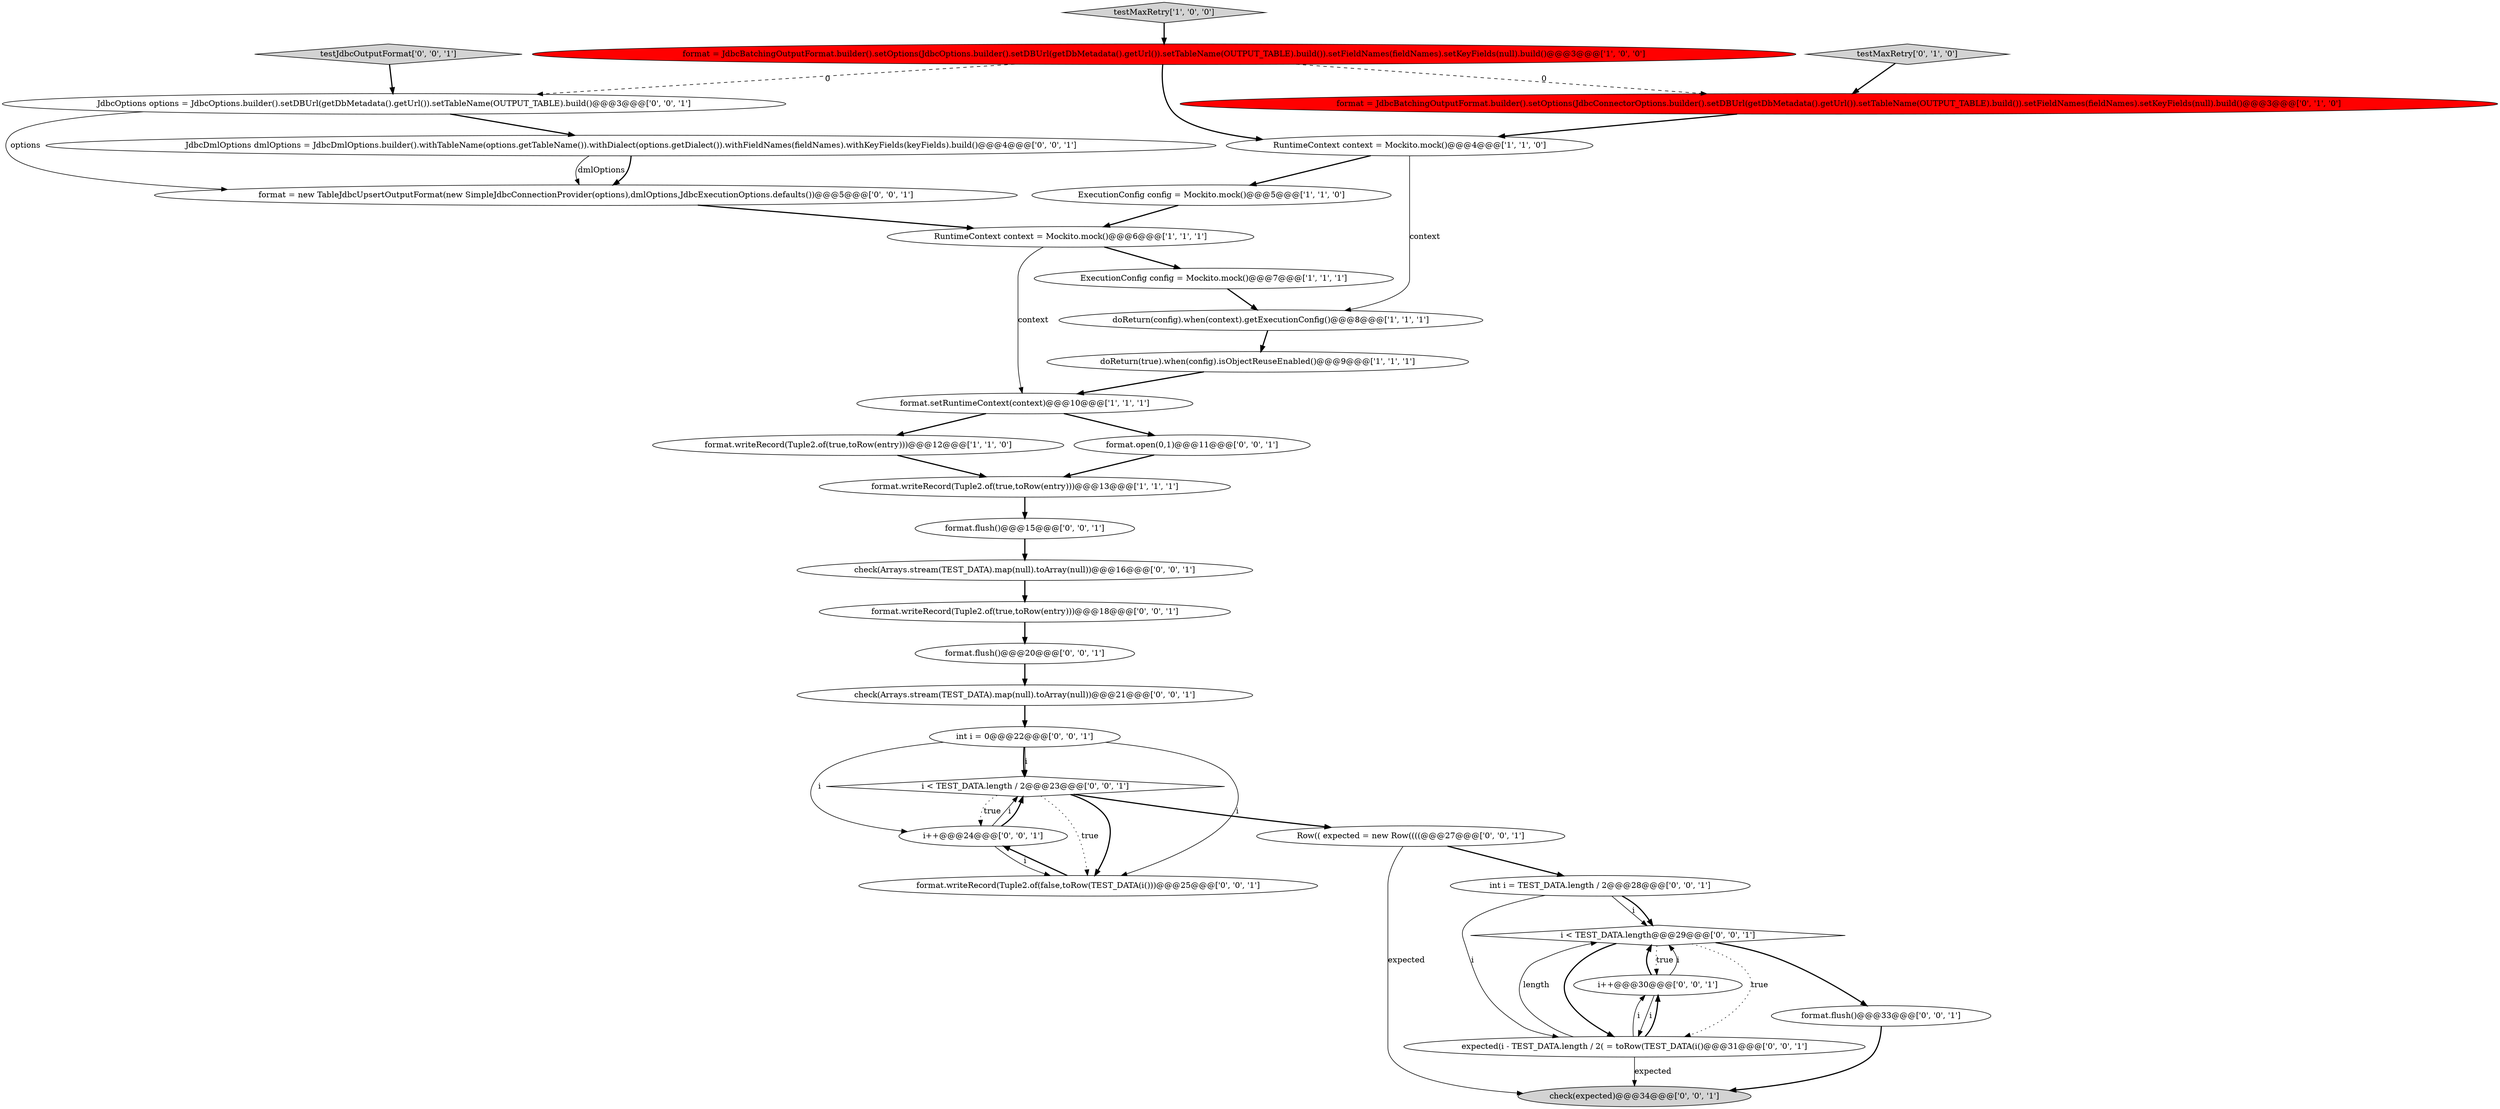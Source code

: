digraph {
2 [style = filled, label = "testMaxRetry['1', '0', '0']", fillcolor = lightgray, shape = diamond image = "AAA0AAABBB1BBB"];
13 [style = filled, label = "format.writeRecord(Tuple2.of(true,toRow(entry)))@@@18@@@['0', '0', '1']", fillcolor = white, shape = ellipse image = "AAA0AAABBB3BBB"];
1 [style = filled, label = "format.setRuntimeContext(context)@@@10@@@['1', '1', '1']", fillcolor = white, shape = ellipse image = "AAA0AAABBB1BBB"];
23 [style = filled, label = "format.flush()@@@33@@@['0', '0', '1']", fillcolor = white, shape = ellipse image = "AAA0AAABBB3BBB"];
14 [style = filled, label = "i < TEST_DATA.length / 2@@@23@@@['0', '0', '1']", fillcolor = white, shape = diamond image = "AAA0AAABBB3BBB"];
3 [style = filled, label = "format = JdbcBatchingOutputFormat.builder().setOptions(JdbcOptions.builder().setDBUrl(getDbMetadata().getUrl()).setTableName(OUTPUT_TABLE).build()).setFieldNames(fieldNames).setKeyFields(null).build()@@@3@@@['1', '0', '0']", fillcolor = red, shape = ellipse image = "AAA1AAABBB1BBB"];
4 [style = filled, label = "RuntimeContext context = Mockito.mock()@@@6@@@['1', '1', '1']", fillcolor = white, shape = ellipse image = "AAA0AAABBB1BBB"];
10 [style = filled, label = "format.writeRecord(Tuple2.of(true,toRow(entry)))@@@12@@@['1', '1', '0']", fillcolor = white, shape = ellipse image = "AAA0AAABBB1BBB"];
21 [style = filled, label = "testJdbcOutputFormat['0', '0', '1']", fillcolor = lightgray, shape = diamond image = "AAA0AAABBB3BBB"];
22 [style = filled, label = "format = new TableJdbcUpsertOutputFormat(new SimpleJdbcConnectionProvider(options),dmlOptions,JdbcExecutionOptions.defaults())@@@5@@@['0', '0', '1']", fillcolor = white, shape = ellipse image = "AAA0AAABBB3BBB"];
5 [style = filled, label = "ExecutionConfig config = Mockito.mock()@@@5@@@['1', '1', '0']", fillcolor = white, shape = ellipse image = "AAA0AAABBB1BBB"];
32 [style = filled, label = "Row(( expected = new Row((((@@@27@@@['0', '0', '1']", fillcolor = white, shape = ellipse image = "AAA0AAABBB3BBB"];
6 [style = filled, label = "doReturn(true).when(config).isObjectReuseEnabled()@@@9@@@['1', '1', '1']", fillcolor = white, shape = ellipse image = "AAA0AAABBB1BBB"];
20 [style = filled, label = "i++@@@30@@@['0', '0', '1']", fillcolor = white, shape = ellipse image = "AAA0AAABBB3BBB"];
30 [style = filled, label = "check(Arrays.stream(TEST_DATA).map(null).toArray(null))@@@21@@@['0', '0', '1']", fillcolor = white, shape = ellipse image = "AAA0AAABBB3BBB"];
26 [style = filled, label = "format.flush()@@@15@@@['0', '0', '1']", fillcolor = white, shape = ellipse image = "AAA0AAABBB3BBB"];
16 [style = filled, label = "i++@@@24@@@['0', '0', '1']", fillcolor = white, shape = ellipse image = "AAA0AAABBB3BBB"];
0 [style = filled, label = "doReturn(config).when(context).getExecutionConfig()@@@8@@@['1', '1', '1']", fillcolor = white, shape = ellipse image = "AAA0AAABBB1BBB"];
33 [style = filled, label = "i < TEST_DATA.length@@@29@@@['0', '0', '1']", fillcolor = white, shape = diamond image = "AAA0AAABBB3BBB"];
24 [style = filled, label = "JdbcOptions options = JdbcOptions.builder().setDBUrl(getDbMetadata().getUrl()).setTableName(OUTPUT_TABLE).build()@@@3@@@['0', '0', '1']", fillcolor = white, shape = ellipse image = "AAA0AAABBB3BBB"];
11 [style = filled, label = "testMaxRetry['0', '1', '0']", fillcolor = lightgray, shape = diamond image = "AAA0AAABBB2BBB"];
15 [style = filled, label = "check(Arrays.stream(TEST_DATA).map(null).toArray(null))@@@16@@@['0', '0', '1']", fillcolor = white, shape = ellipse image = "AAA0AAABBB3BBB"];
8 [style = filled, label = "RuntimeContext context = Mockito.mock()@@@4@@@['1', '1', '0']", fillcolor = white, shape = ellipse image = "AAA0AAABBB1BBB"];
31 [style = filled, label = "format.writeRecord(Tuple2.of(false,toRow(TEST_DATA(i()))@@@25@@@['0', '0', '1']", fillcolor = white, shape = ellipse image = "AAA0AAABBB3BBB"];
18 [style = filled, label = "format.open(0,1)@@@11@@@['0', '0', '1']", fillcolor = white, shape = ellipse image = "AAA0AAABBB3BBB"];
9 [style = filled, label = "ExecutionConfig config = Mockito.mock()@@@7@@@['1', '1', '1']", fillcolor = white, shape = ellipse image = "AAA0AAABBB1BBB"];
7 [style = filled, label = "format.writeRecord(Tuple2.of(true,toRow(entry)))@@@13@@@['1', '1', '1']", fillcolor = white, shape = ellipse image = "AAA0AAABBB1BBB"];
17 [style = filled, label = "format.flush()@@@20@@@['0', '0', '1']", fillcolor = white, shape = ellipse image = "AAA0AAABBB3BBB"];
28 [style = filled, label = "int i = TEST_DATA.length / 2@@@28@@@['0', '0', '1']", fillcolor = white, shape = ellipse image = "AAA0AAABBB3BBB"];
12 [style = filled, label = "format = JdbcBatchingOutputFormat.builder().setOptions(JdbcConnectorOptions.builder().setDBUrl(getDbMetadata().getUrl()).setTableName(OUTPUT_TABLE).build()).setFieldNames(fieldNames).setKeyFields(null).build()@@@3@@@['0', '1', '0']", fillcolor = red, shape = ellipse image = "AAA1AAABBB2BBB"];
25 [style = filled, label = "check(expected)@@@34@@@['0', '0', '1']", fillcolor = lightgray, shape = ellipse image = "AAA0AAABBB3BBB"];
29 [style = filled, label = "JdbcDmlOptions dmlOptions = JdbcDmlOptions.builder().withTableName(options.getTableName()).withDialect(options.getDialect()).withFieldNames(fieldNames).withKeyFields(keyFields).build()@@@4@@@['0', '0', '1']", fillcolor = white, shape = ellipse image = "AAA0AAABBB3BBB"];
27 [style = filled, label = "int i = 0@@@22@@@['0', '0', '1']", fillcolor = white, shape = ellipse image = "AAA0AAABBB3BBB"];
19 [style = filled, label = "expected(i - TEST_DATA.length / 2( = toRow(TEST_DATA(i()@@@31@@@['0', '0', '1']", fillcolor = white, shape = ellipse image = "AAA0AAABBB3BBB"];
4->9 [style = bold, label=""];
27->31 [style = solid, label="i"];
23->25 [style = bold, label=""];
15->13 [style = bold, label=""];
9->0 [style = bold, label=""];
27->14 [style = bold, label=""];
0->6 [style = bold, label=""];
31->16 [style = bold, label=""];
8->0 [style = solid, label="context"];
19->20 [style = bold, label=""];
2->3 [style = bold, label=""];
29->22 [style = solid, label="dmlOptions"];
3->24 [style = dashed, label="0"];
30->27 [style = bold, label=""];
16->31 [style = solid, label="i"];
28->33 [style = solid, label="i"];
1->18 [style = bold, label=""];
11->12 [style = bold, label=""];
17->30 [style = bold, label=""];
24->29 [style = bold, label=""];
21->24 [style = bold, label=""];
20->19 [style = solid, label="i"];
10->7 [style = bold, label=""];
20->33 [style = solid, label="i"];
27->14 [style = solid, label="i"];
20->33 [style = bold, label=""];
4->1 [style = solid, label="context"];
22->4 [style = bold, label=""];
7->26 [style = bold, label=""];
33->23 [style = bold, label=""];
33->20 [style = dotted, label="true"];
14->16 [style = dotted, label="true"];
19->20 [style = solid, label="i"];
6->1 [style = bold, label=""];
13->17 [style = bold, label=""];
19->33 [style = solid, label="length"];
16->14 [style = solid, label="i"];
3->12 [style = dashed, label="0"];
28->33 [style = bold, label=""];
8->5 [style = bold, label=""];
27->16 [style = solid, label="i"];
12->8 [style = bold, label=""];
3->8 [style = bold, label=""];
5->4 [style = bold, label=""];
26->15 [style = bold, label=""];
14->31 [style = bold, label=""];
28->19 [style = solid, label="i"];
19->25 [style = solid, label="expected"];
33->19 [style = dotted, label="true"];
16->14 [style = bold, label=""];
14->31 [style = dotted, label="true"];
29->22 [style = bold, label=""];
33->19 [style = bold, label=""];
24->22 [style = solid, label="options"];
18->7 [style = bold, label=""];
14->32 [style = bold, label=""];
1->10 [style = bold, label=""];
32->28 [style = bold, label=""];
32->25 [style = solid, label="expected"];
}
